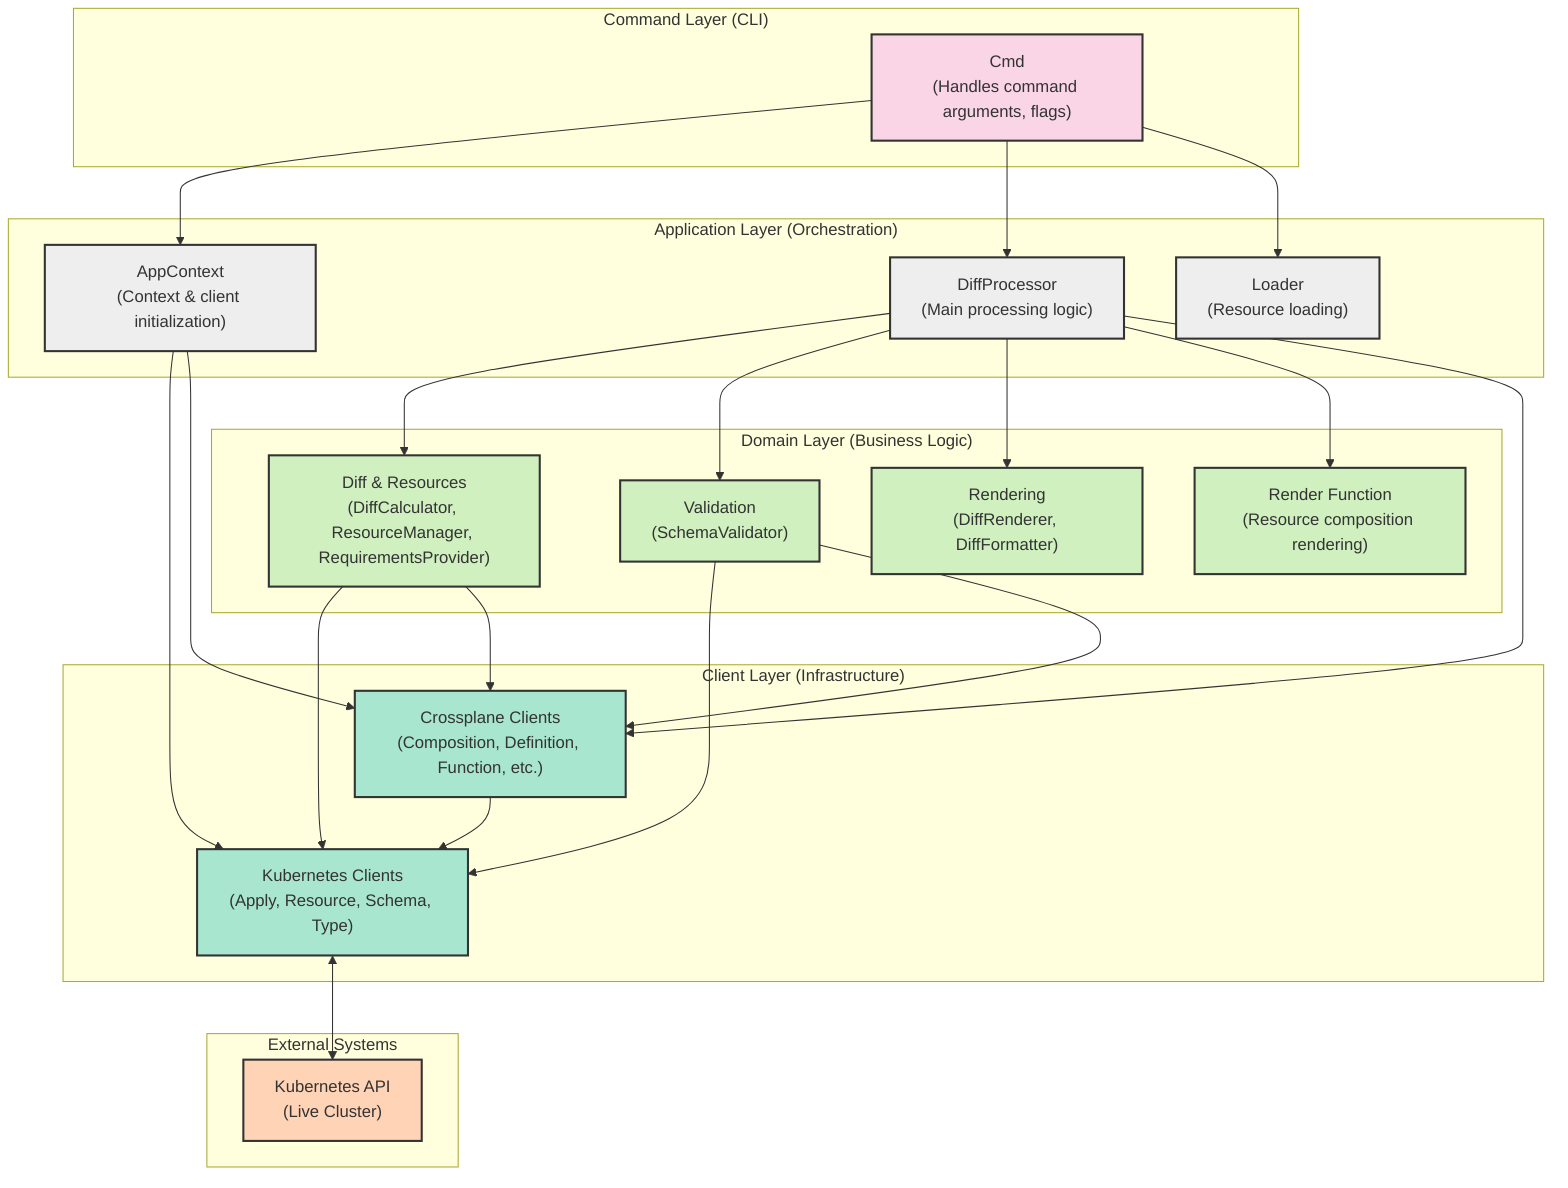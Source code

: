 flowchart TD
    subgraph "Command Layer (CLI)"
        CMD["Cmd\n(Handles command arguments, flags)"]
    end
    
    subgraph "Application Layer (Orchestration)"
        APP["AppContext\n(Context & client initialization)"]
        DPR["DiffProcessor\n(Main processing logic)"]
        LOAD["Loader\n(Resource loading)"]
    end
    
    subgraph "Domain Layer (Business Logic)"
        CALC["Diff & Resources\n(DiffCalculator, ResourceManager, RequirementsProvider)"]
        VALD["Validation\n(SchemaValidator)"]
        REND["Rendering\n(DiffRenderer, DiffFormatter)"]
        RENFN["Render Function\n(Resource composition rendering)"]
    end
    
    subgraph "Client Layer (Infrastructure)"
        K8CLI["Kubernetes Clients\n(Apply, Resource, Schema, Type)"]
        XPCLI["Crossplane Clients\n(Composition, Definition, Function, etc.)"]
    end
    
    subgraph "External Systems"
        K8S["Kubernetes API\n(Live Cluster)"]
    end
    
    %% Layer connections
    CMD --> APP
    CMD --> DPR
    CMD --> LOAD
    
    APP --> K8CLI
    APP --> XPCLI
    
    DPR --> CALC
    DPR --> VALD
    DPR --> REND
    DPR --> RENFN
    DPR --> XPCLI
    
    CALC --> K8CLI
    CALC --> XPCLI
    VALD --> K8CLI
    VALD --> XPCLI
    
    K8CLI <--> K8S
    XPCLI --> K8CLI
    
    %% Styling
    classDef commandLayer fill:#f9d5e5,stroke:#333,stroke-width:2px
    classDef applicationLayer fill:#eeeeee,stroke:#333,stroke-width:2px
    classDef domainLayer fill:#d0f0c0,stroke:#333,stroke-width:2px
    classDef clientLayer fill:#a8e6cf,stroke:#333,stroke-width:2px
    classDef externalSystems fill:#ffd3b6,stroke:#333,stroke-width:2px
    
    class CMD commandLayer
    class APP,DPR,LOAD applicationLayer
    class CALC,VALD,REND,RENFN domainLayer
    class K8CLI,XPCLI clientLayer
    class K8S externalSystems